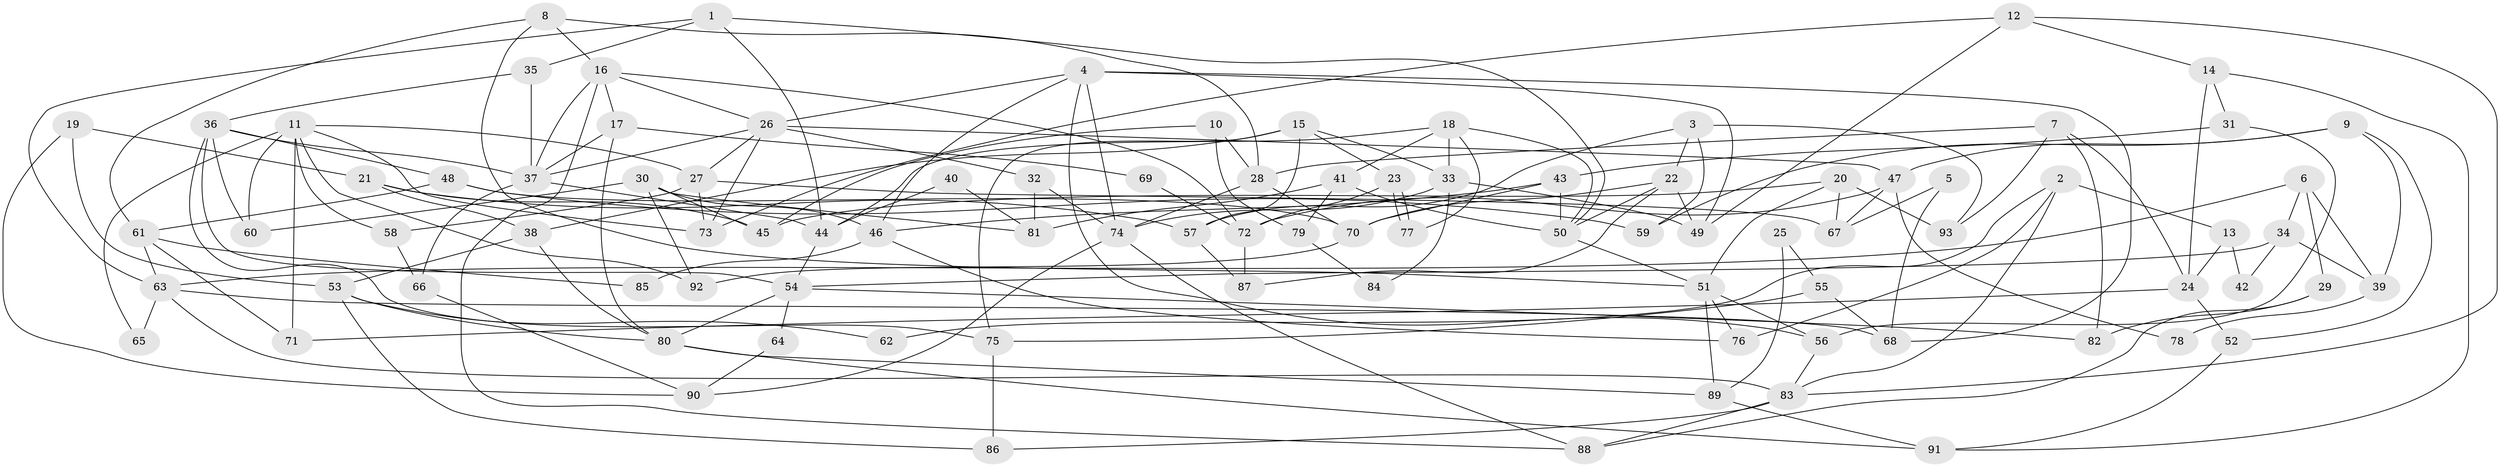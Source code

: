 // Generated by graph-tools (version 1.1) at 2025/26/03/09/25 03:26:18]
// undirected, 93 vertices, 186 edges
graph export_dot {
graph [start="1"]
  node [color=gray90,style=filled];
  1;
  2;
  3;
  4;
  5;
  6;
  7;
  8;
  9;
  10;
  11;
  12;
  13;
  14;
  15;
  16;
  17;
  18;
  19;
  20;
  21;
  22;
  23;
  24;
  25;
  26;
  27;
  28;
  29;
  30;
  31;
  32;
  33;
  34;
  35;
  36;
  37;
  38;
  39;
  40;
  41;
  42;
  43;
  44;
  45;
  46;
  47;
  48;
  49;
  50;
  51;
  52;
  53;
  54;
  55;
  56;
  57;
  58;
  59;
  60;
  61;
  62;
  63;
  64;
  65;
  66;
  67;
  68;
  69;
  70;
  71;
  72;
  73;
  74;
  75;
  76;
  77;
  78;
  79;
  80;
  81;
  82;
  83;
  84;
  85;
  86;
  87;
  88;
  89;
  90;
  91;
  92;
  93;
  1 -- 35;
  1 -- 63;
  1 -- 44;
  1 -- 50;
  2 -- 83;
  2 -- 76;
  2 -- 13;
  2 -- 62;
  3 -- 22;
  3 -- 57;
  3 -- 59;
  3 -- 93;
  4 -- 46;
  4 -- 49;
  4 -- 26;
  4 -- 56;
  4 -- 68;
  4 -- 74;
  5 -- 67;
  5 -- 68;
  6 -- 34;
  6 -- 63;
  6 -- 29;
  6 -- 39;
  7 -- 28;
  7 -- 82;
  7 -- 24;
  7 -- 93;
  8 -- 51;
  8 -- 28;
  8 -- 16;
  8 -- 61;
  9 -- 47;
  9 -- 59;
  9 -- 39;
  9 -- 52;
  10 -- 45;
  10 -- 28;
  10 -- 79;
  11 -- 92;
  11 -- 73;
  11 -- 27;
  11 -- 58;
  11 -- 60;
  11 -- 65;
  11 -- 71;
  12 -- 14;
  12 -- 73;
  12 -- 49;
  12 -- 83;
  13 -- 24;
  13 -- 42;
  14 -- 24;
  14 -- 91;
  14 -- 31;
  15 -- 33;
  15 -- 75;
  15 -- 23;
  15 -- 38;
  15 -- 57;
  16 -- 26;
  16 -- 17;
  16 -- 37;
  16 -- 72;
  16 -- 88;
  17 -- 80;
  17 -- 37;
  17 -- 69;
  18 -- 50;
  18 -- 44;
  18 -- 33;
  18 -- 41;
  18 -- 77;
  19 -- 90;
  19 -- 21;
  19 -- 53;
  20 -- 93;
  20 -- 67;
  20 -- 45;
  20 -- 51;
  21 -- 45;
  21 -- 38;
  21 -- 57;
  22 -- 49;
  22 -- 87;
  22 -- 50;
  22 -- 70;
  23 -- 77;
  23 -- 77;
  23 -- 72;
  24 -- 52;
  24 -- 71;
  25 -- 55;
  25 -- 89;
  26 -- 37;
  26 -- 27;
  26 -- 32;
  26 -- 47;
  26 -- 73;
  27 -- 58;
  27 -- 67;
  27 -- 73;
  28 -- 70;
  28 -- 74;
  29 -- 88;
  29 -- 82;
  30 -- 81;
  30 -- 60;
  30 -- 45;
  30 -- 46;
  30 -- 92;
  31 -- 56;
  31 -- 43;
  32 -- 74;
  32 -- 81;
  33 -- 74;
  33 -- 49;
  33 -- 84;
  34 -- 39;
  34 -- 54;
  34 -- 42;
  35 -- 37;
  35 -- 36;
  36 -- 48;
  36 -- 37;
  36 -- 54;
  36 -- 60;
  36 -- 75;
  37 -- 44;
  37 -- 66;
  38 -- 80;
  38 -- 53;
  39 -- 78;
  40 -- 44;
  40 -- 81;
  41 -- 50;
  41 -- 79;
  41 -- 81;
  43 -- 50;
  43 -- 46;
  43 -- 70;
  44 -- 54;
  46 -- 76;
  46 -- 85;
  47 -- 72;
  47 -- 67;
  47 -- 78;
  48 -- 70;
  48 -- 61;
  48 -- 59;
  50 -- 51;
  51 -- 56;
  51 -- 76;
  51 -- 89;
  52 -- 91;
  53 -- 62;
  53 -- 80;
  53 -- 86;
  54 -- 64;
  54 -- 80;
  54 -- 82;
  55 -- 68;
  55 -- 75;
  56 -- 83;
  57 -- 87;
  58 -- 66;
  61 -- 71;
  61 -- 63;
  61 -- 85;
  63 -- 83;
  63 -- 65;
  63 -- 68;
  64 -- 90;
  66 -- 90;
  69 -- 72;
  70 -- 92;
  72 -- 87;
  74 -- 88;
  74 -- 90;
  75 -- 86;
  79 -- 84;
  80 -- 89;
  80 -- 91;
  83 -- 86;
  83 -- 88;
  89 -- 91;
}
